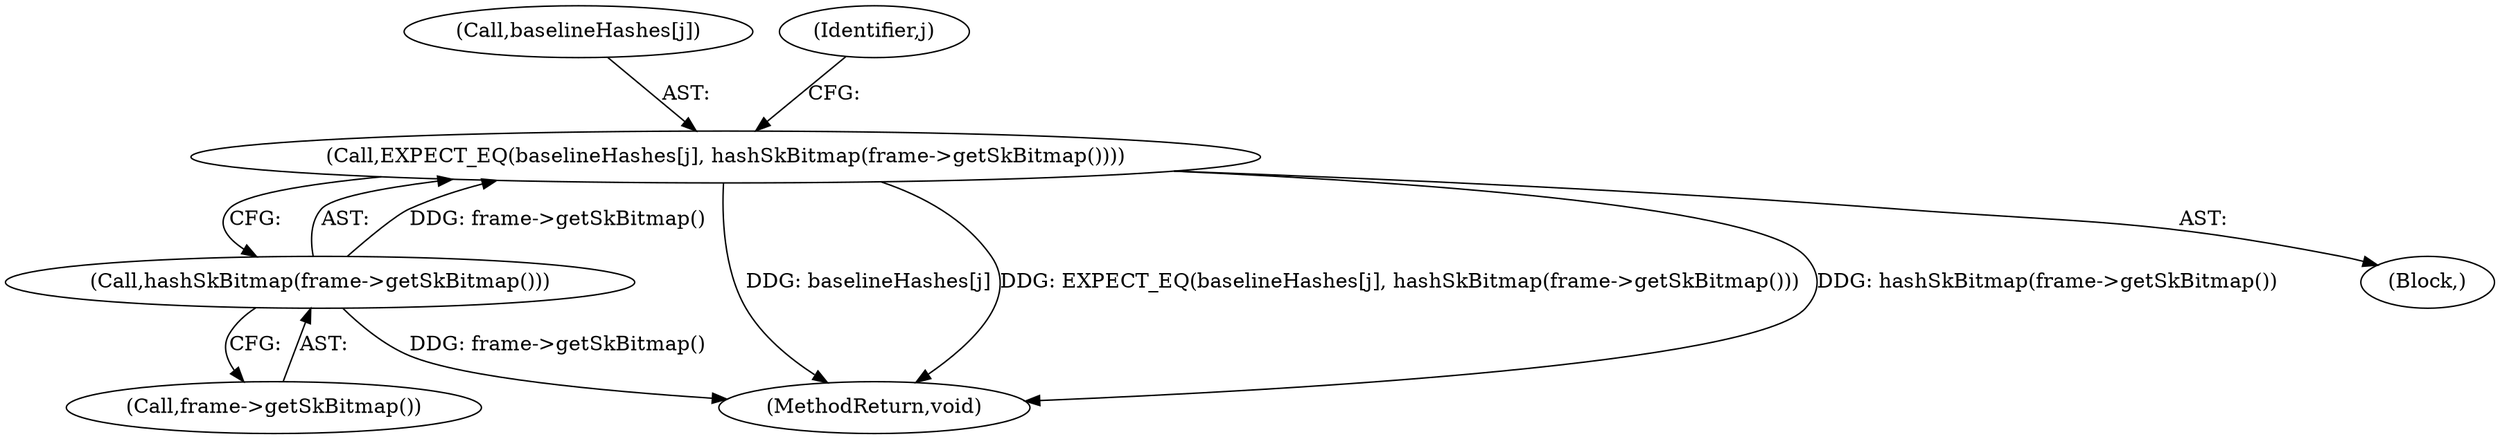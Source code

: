 digraph "0_Chrome_4f9c9adef4036aff60b734b4a0045c43c320fe1d_1@array" {
"1000170" [label="(Call,EXPECT_EQ(baselineHashes[j], hashSkBitmap(frame->getSkBitmap())))"];
"1000174" [label="(Call,hashSkBitmap(frame->getSkBitmap()))"];
"1000171" [label="(Call,baselineHashes[j])"];
"1000170" [label="(Call,EXPECT_EQ(baselineHashes[j], hashSkBitmap(frame->getSkBitmap())))"];
"1000152" [label="(Identifier,j)"];
"1000212" [label="(MethodReturn,void)"];
"1000154" [label="(Block,)"];
"1000175" [label="(Call,frame->getSkBitmap())"];
"1000174" [label="(Call,hashSkBitmap(frame->getSkBitmap()))"];
"1000170" -> "1000154"  [label="AST: "];
"1000170" -> "1000174"  [label="CFG: "];
"1000171" -> "1000170"  [label="AST: "];
"1000174" -> "1000170"  [label="AST: "];
"1000152" -> "1000170"  [label="CFG: "];
"1000170" -> "1000212"  [label="DDG: baselineHashes[j]"];
"1000170" -> "1000212"  [label="DDG: EXPECT_EQ(baselineHashes[j], hashSkBitmap(frame->getSkBitmap()))"];
"1000170" -> "1000212"  [label="DDG: hashSkBitmap(frame->getSkBitmap())"];
"1000174" -> "1000170"  [label="DDG: frame->getSkBitmap()"];
"1000174" -> "1000175"  [label="CFG: "];
"1000175" -> "1000174"  [label="AST: "];
"1000174" -> "1000212"  [label="DDG: frame->getSkBitmap()"];
}
